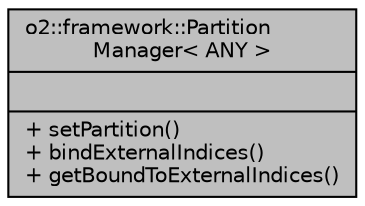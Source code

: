 digraph "o2::framework::PartitionManager&lt; ANY &gt;"
{
 // INTERACTIVE_SVG=YES
  bgcolor="transparent";
  edge [fontname="Helvetica",fontsize="10",labelfontname="Helvetica",labelfontsize="10"];
  node [fontname="Helvetica",fontsize="10",shape=record];
  Node1 [label="{o2::framework::Partition\lManager\< ANY \>\n||+ setPartition()\l+ bindExternalIndices()\l+ getBoundToExternalIndices()\l}",height=0.2,width=0.4,color="black", fillcolor="grey75", style="filled", fontcolor="black"];
}
